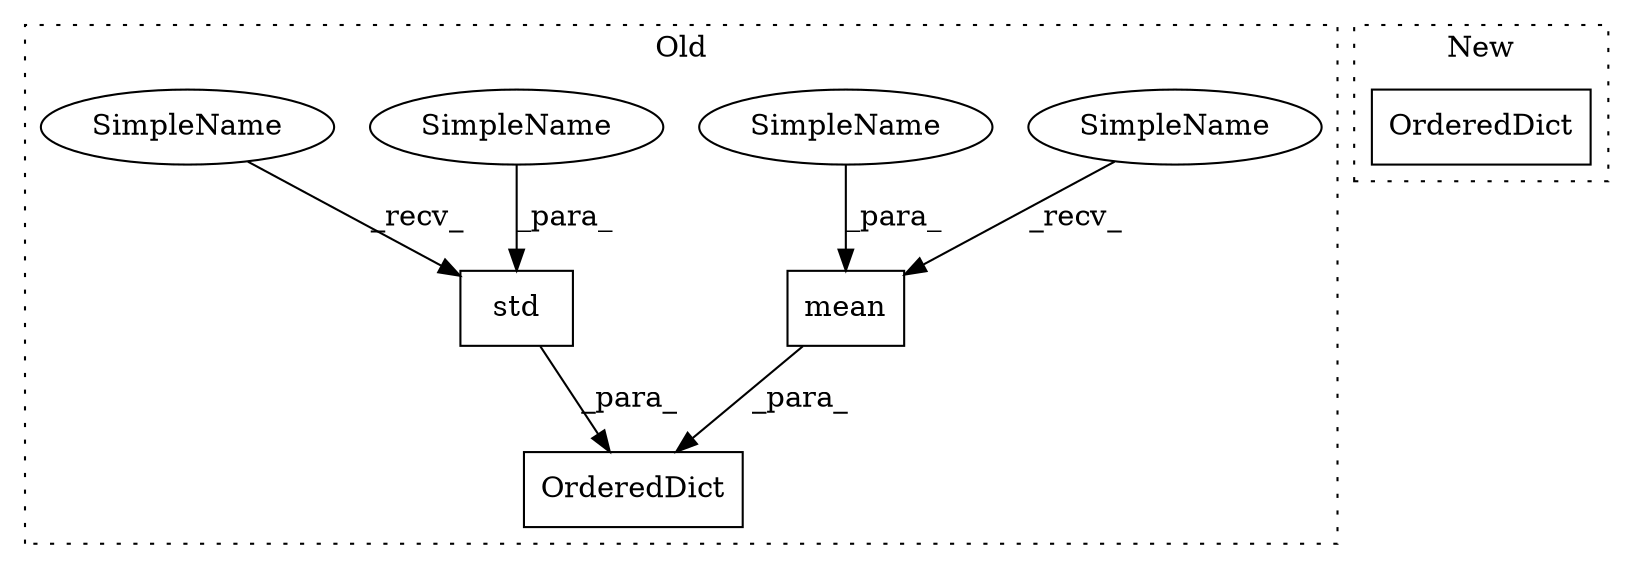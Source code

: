 digraph G {
subgraph cluster0 {
1 [label="mean" a="32" s="12306,12324" l="5,1" shape="box"];
3 [label="std" a="32" s="12487,12504" l="4,1" shape="box"];
4 [label="OrderedDict" a="32" s="12108,12507" l="12,1" shape="box"];
5 [label="SimpleName" a="42" s="12300" l="5" shape="ellipse"];
6 [label="SimpleName" a="42" s="12481" l="5" shape="ellipse"];
7 [label="SimpleName" a="42" s="12311" l="13" shape="ellipse"];
8 [label="SimpleName" a="42" s="12491" l="13" shape="ellipse"];
label = "Old";
style="dotted";
}
subgraph cluster1 {
2 [label="OrderedDict" a="32" s="12272,12928" l="12,1" shape="box"];
label = "New";
style="dotted";
}
1 -> 4 [label="_para_"];
3 -> 4 [label="_para_"];
5 -> 1 [label="_recv_"];
6 -> 3 [label="_recv_"];
7 -> 1 [label="_para_"];
8 -> 3 [label="_para_"];
}